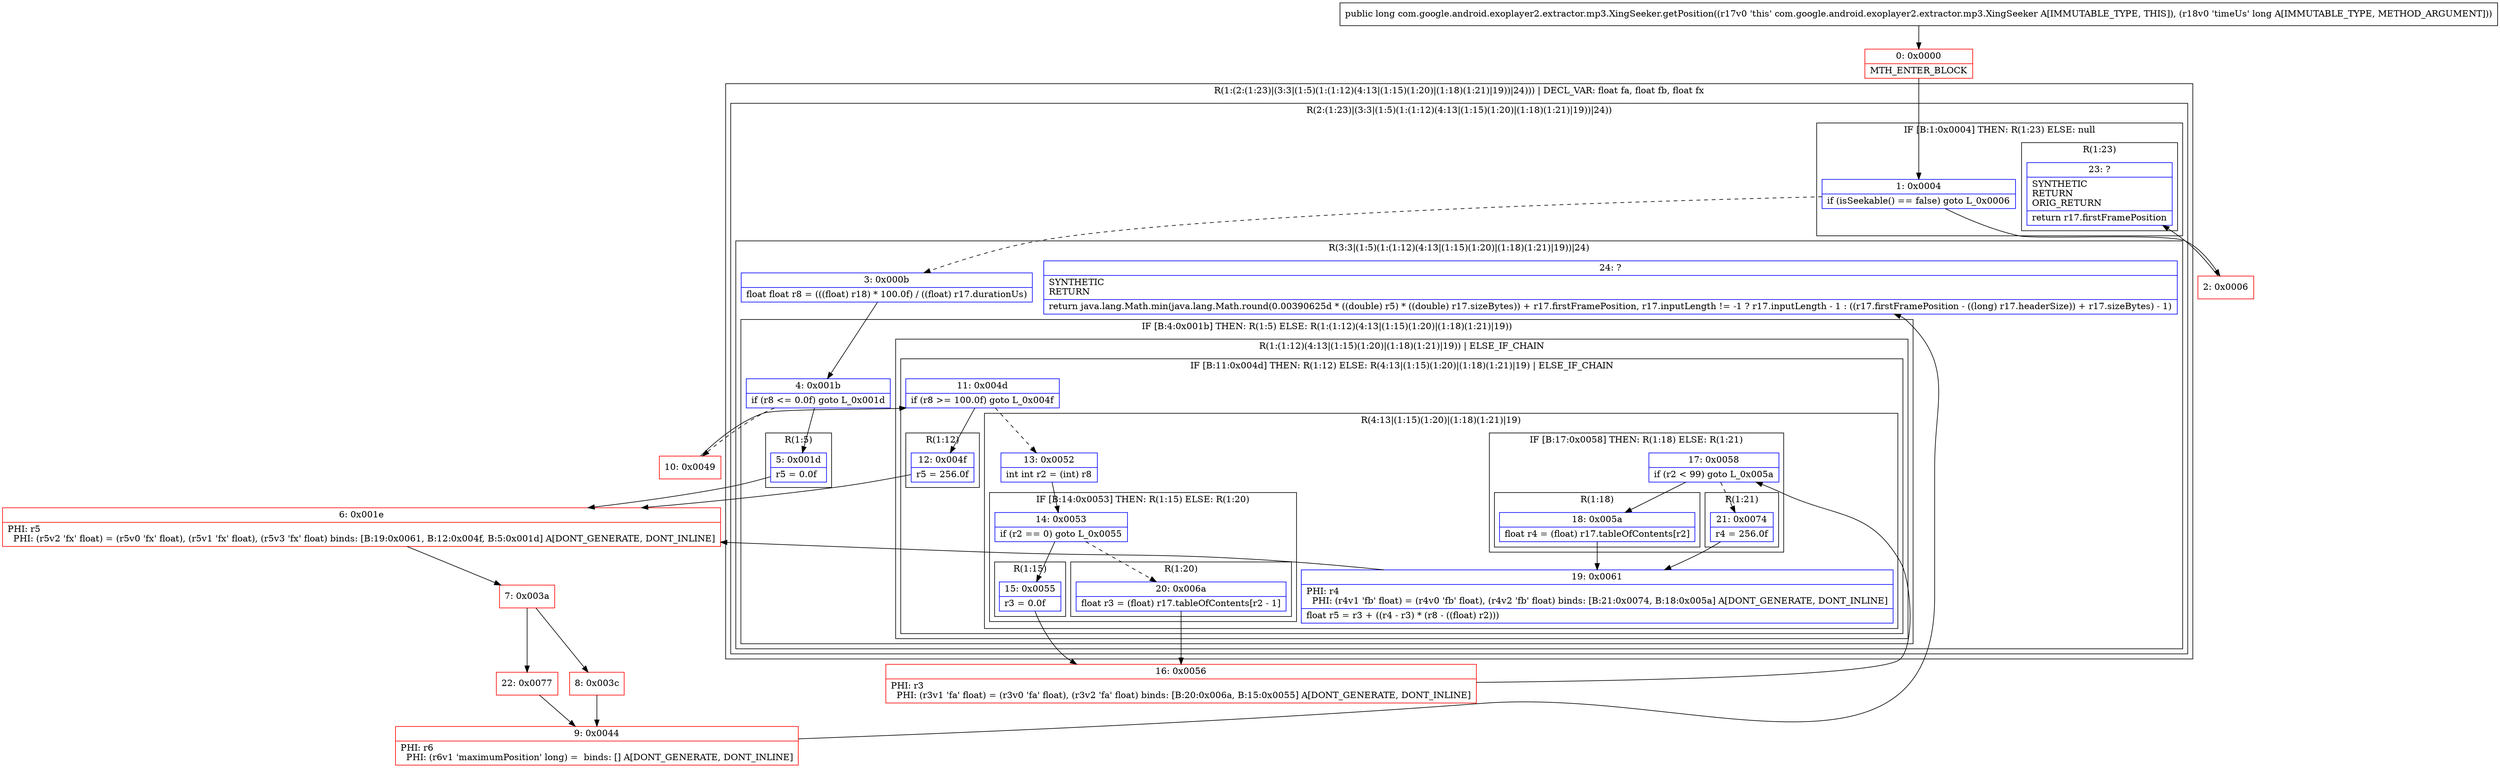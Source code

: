 digraph "CFG forcom.google.android.exoplayer2.extractor.mp3.XingSeeker.getPosition(J)J" {
subgraph cluster_Region_1416569061 {
label = "R(1:(2:(1:23)|(3:3|(1:5)(1:(1:12)(4:13|(1:15)(1:20)|(1:18)(1:21)|19))|24))) | DECL_VAR: float fa, float fb, float fx\l";
node [shape=record,color=blue];
subgraph cluster_Region_877652972 {
label = "R(2:(1:23)|(3:3|(1:5)(1:(1:12)(4:13|(1:15)(1:20)|(1:18)(1:21)|19))|24))";
node [shape=record,color=blue];
subgraph cluster_IfRegion_2110909381 {
label = "IF [B:1:0x0004] THEN: R(1:23) ELSE: null";
node [shape=record,color=blue];
Node_1 [shape=record,label="{1\:\ 0x0004|if (isSeekable() == false) goto L_0x0006\l}"];
subgraph cluster_Region_1218687464 {
label = "R(1:23)";
node [shape=record,color=blue];
Node_23 [shape=record,label="{23\:\ ?|SYNTHETIC\lRETURN\lORIG_RETURN\l|return r17.firstFramePosition\l}"];
}
}
subgraph cluster_Region_1973379953 {
label = "R(3:3|(1:5)(1:(1:12)(4:13|(1:15)(1:20)|(1:18)(1:21)|19))|24)";
node [shape=record,color=blue];
Node_3 [shape=record,label="{3\:\ 0x000b|float float r8 = (((float) r18) * 100.0f) \/ ((float) r17.durationUs)\l}"];
subgraph cluster_IfRegion_87151199 {
label = "IF [B:4:0x001b] THEN: R(1:5) ELSE: R(1:(1:12)(4:13|(1:15)(1:20)|(1:18)(1:21)|19))";
node [shape=record,color=blue];
Node_4 [shape=record,label="{4\:\ 0x001b|if (r8 \<= 0.0f) goto L_0x001d\l}"];
subgraph cluster_Region_1758426549 {
label = "R(1:5)";
node [shape=record,color=blue];
Node_5 [shape=record,label="{5\:\ 0x001d|r5 = 0.0f\l}"];
}
subgraph cluster_Region_1701238801 {
label = "R(1:(1:12)(4:13|(1:15)(1:20)|(1:18)(1:21)|19)) | ELSE_IF_CHAIN\l";
node [shape=record,color=blue];
subgraph cluster_IfRegion_1635228637 {
label = "IF [B:11:0x004d] THEN: R(1:12) ELSE: R(4:13|(1:15)(1:20)|(1:18)(1:21)|19) | ELSE_IF_CHAIN\l";
node [shape=record,color=blue];
Node_11 [shape=record,label="{11\:\ 0x004d|if (r8 \>= 100.0f) goto L_0x004f\l}"];
subgraph cluster_Region_1223949555 {
label = "R(1:12)";
node [shape=record,color=blue];
Node_12 [shape=record,label="{12\:\ 0x004f|r5 = 256.0f\l}"];
}
subgraph cluster_Region_911319673 {
label = "R(4:13|(1:15)(1:20)|(1:18)(1:21)|19)";
node [shape=record,color=blue];
Node_13 [shape=record,label="{13\:\ 0x0052|int int r2 = (int) r8\l}"];
subgraph cluster_IfRegion_945539881 {
label = "IF [B:14:0x0053] THEN: R(1:15) ELSE: R(1:20)";
node [shape=record,color=blue];
Node_14 [shape=record,label="{14\:\ 0x0053|if (r2 == 0) goto L_0x0055\l}"];
subgraph cluster_Region_865740609 {
label = "R(1:15)";
node [shape=record,color=blue];
Node_15 [shape=record,label="{15\:\ 0x0055|r3 = 0.0f\l}"];
}
subgraph cluster_Region_871585111 {
label = "R(1:20)";
node [shape=record,color=blue];
Node_20 [shape=record,label="{20\:\ 0x006a|float r3 = (float) r17.tableOfContents[r2 \- 1]\l}"];
}
}
subgraph cluster_IfRegion_1845991815 {
label = "IF [B:17:0x0058] THEN: R(1:18) ELSE: R(1:21)";
node [shape=record,color=blue];
Node_17 [shape=record,label="{17\:\ 0x0058|if (r2 \< 99) goto L_0x005a\l}"];
subgraph cluster_Region_1442753620 {
label = "R(1:18)";
node [shape=record,color=blue];
Node_18 [shape=record,label="{18\:\ 0x005a|float r4 = (float) r17.tableOfContents[r2]\l}"];
}
subgraph cluster_Region_451581320 {
label = "R(1:21)";
node [shape=record,color=blue];
Node_21 [shape=record,label="{21\:\ 0x0074|r4 = 256.0f\l}"];
}
}
Node_19 [shape=record,label="{19\:\ 0x0061|PHI: r4 \l  PHI: (r4v1 'fb' float) = (r4v0 'fb' float), (r4v2 'fb' float) binds: [B:21:0x0074, B:18:0x005a] A[DONT_GENERATE, DONT_INLINE]\l|float r5 = r3 + ((r4 \- r3) * (r8 \- ((float) r2)))\l}"];
}
}
}
}
Node_24 [shape=record,label="{24\:\ ?|SYNTHETIC\lRETURN\l|return java.lang.Math.min(java.lang.Math.round(0.00390625d * ((double) r5) * ((double) r17.sizeBytes)) + r17.firstFramePosition, r17.inputLength != \-1 ? r17.inputLength \- 1 : ((r17.firstFramePosition \- ((long) r17.headerSize)) + r17.sizeBytes) \- 1)\l}"];
}
}
}
Node_0 [shape=record,color=red,label="{0\:\ 0x0000|MTH_ENTER_BLOCK\l}"];
Node_2 [shape=record,color=red,label="{2\:\ 0x0006}"];
Node_6 [shape=record,color=red,label="{6\:\ 0x001e|PHI: r5 \l  PHI: (r5v2 'fx' float) = (r5v0 'fx' float), (r5v1 'fx' float), (r5v3 'fx' float) binds: [B:19:0x0061, B:12:0x004f, B:5:0x001d] A[DONT_GENERATE, DONT_INLINE]\l}"];
Node_7 [shape=record,color=red,label="{7\:\ 0x003a}"];
Node_8 [shape=record,color=red,label="{8\:\ 0x003c}"];
Node_9 [shape=record,color=red,label="{9\:\ 0x0044|PHI: r6 \l  PHI: (r6v1 'maximumPosition' long) =  binds: [] A[DONT_GENERATE, DONT_INLINE]\l}"];
Node_10 [shape=record,color=red,label="{10\:\ 0x0049}"];
Node_16 [shape=record,color=red,label="{16\:\ 0x0056|PHI: r3 \l  PHI: (r3v1 'fa' float) = (r3v0 'fa' float), (r3v2 'fa' float) binds: [B:20:0x006a, B:15:0x0055] A[DONT_GENERATE, DONT_INLINE]\l}"];
Node_22 [shape=record,color=red,label="{22\:\ 0x0077}"];
MethodNode[shape=record,label="{public long com.google.android.exoplayer2.extractor.mp3.XingSeeker.getPosition((r17v0 'this' com.google.android.exoplayer2.extractor.mp3.XingSeeker A[IMMUTABLE_TYPE, THIS]), (r18v0 'timeUs' long A[IMMUTABLE_TYPE, METHOD_ARGUMENT])) }"];
MethodNode -> Node_0;
Node_1 -> Node_2;
Node_1 -> Node_3[style=dashed];
Node_3 -> Node_4;
Node_4 -> Node_5;
Node_4 -> Node_10[style=dashed];
Node_5 -> Node_6;
Node_11 -> Node_12;
Node_11 -> Node_13[style=dashed];
Node_12 -> Node_6;
Node_13 -> Node_14;
Node_14 -> Node_15;
Node_14 -> Node_20[style=dashed];
Node_15 -> Node_16;
Node_20 -> Node_16;
Node_17 -> Node_18;
Node_17 -> Node_21[style=dashed];
Node_18 -> Node_19;
Node_21 -> Node_19;
Node_19 -> Node_6;
Node_0 -> Node_1;
Node_2 -> Node_23;
Node_6 -> Node_7;
Node_7 -> Node_8;
Node_7 -> Node_22;
Node_8 -> Node_9;
Node_9 -> Node_24;
Node_10 -> Node_11;
Node_16 -> Node_17;
Node_22 -> Node_9;
}

